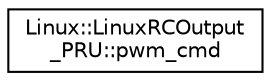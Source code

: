 digraph "Graphical Class Hierarchy"
{
 // INTERACTIVE_SVG=YES
  edge [fontname="Helvetica",fontsize="10",labelfontname="Helvetica",labelfontsize="10"];
  node [fontname="Helvetica",fontsize="10",shape=record];
  rankdir="LR";
  Node1 [label="Linux::LinuxRCOutput\l_PRU::pwm_cmd",height=0.2,width=0.4,color="black", fillcolor="white", style="filled",URL="$structLinux_1_1LinuxRCOutput__PRU_1_1pwm__cmd.html"];
}
